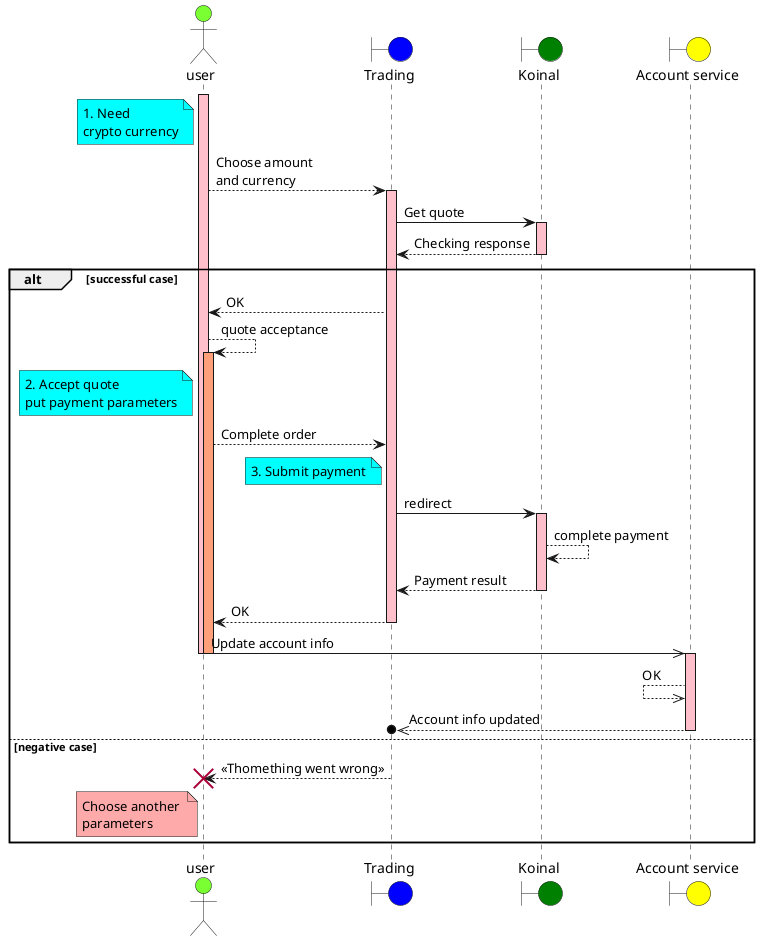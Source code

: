 @startuml Libertex test

actor user #7AFF33
boundary Trading #Blue
boundary Koinal #Green
boundary "Account service" #Yellow

activate user #Pink

note left of user #aqua: 1. Need \ncrypto currency
user --> Trading : Choose amount \nand currency
activate Trading #Pink

Trading -> Koinal : Get quote
activate Koinal #Pink

Trading <-- Koinal : Checking response
deactivate Koinal

alt successful case
   user <-- Trading : OK 
   user --> user : quote acceptance
   activate user #LightSalmon

   note left of user #aqua: 2. Accept quote \nput payment parameters
   user --> Trading : Complete order

   note left of Trading #aqua: 3. Submit payment
   Trading -> Koinal : redirect
   activate Koinal #Pink
   Koinal --> Koinal : complete payment
   Koinal --> Trading : Payment result
   deactivate Koinal

   Trading --> user : OK
   deactivate Trading

   user ->> "Account service" : Update account info
   deactivate user
   deactivate user   

   activate "Account service" #Pink
   "Account service" <<-- "Account service" : OK
   "Account service" -->>o Trading : Account info updated
   deactivate "Account service"

else negative case
   user <-- Trading : <<Thomething went wrong>>
   note left of user #FFAAAA: Choose another \nparameters
   deactivate Trading
   deactivate user      
   destroy user
end



deactivate user
deactivate Trading
deactivate Koinal


@enduml